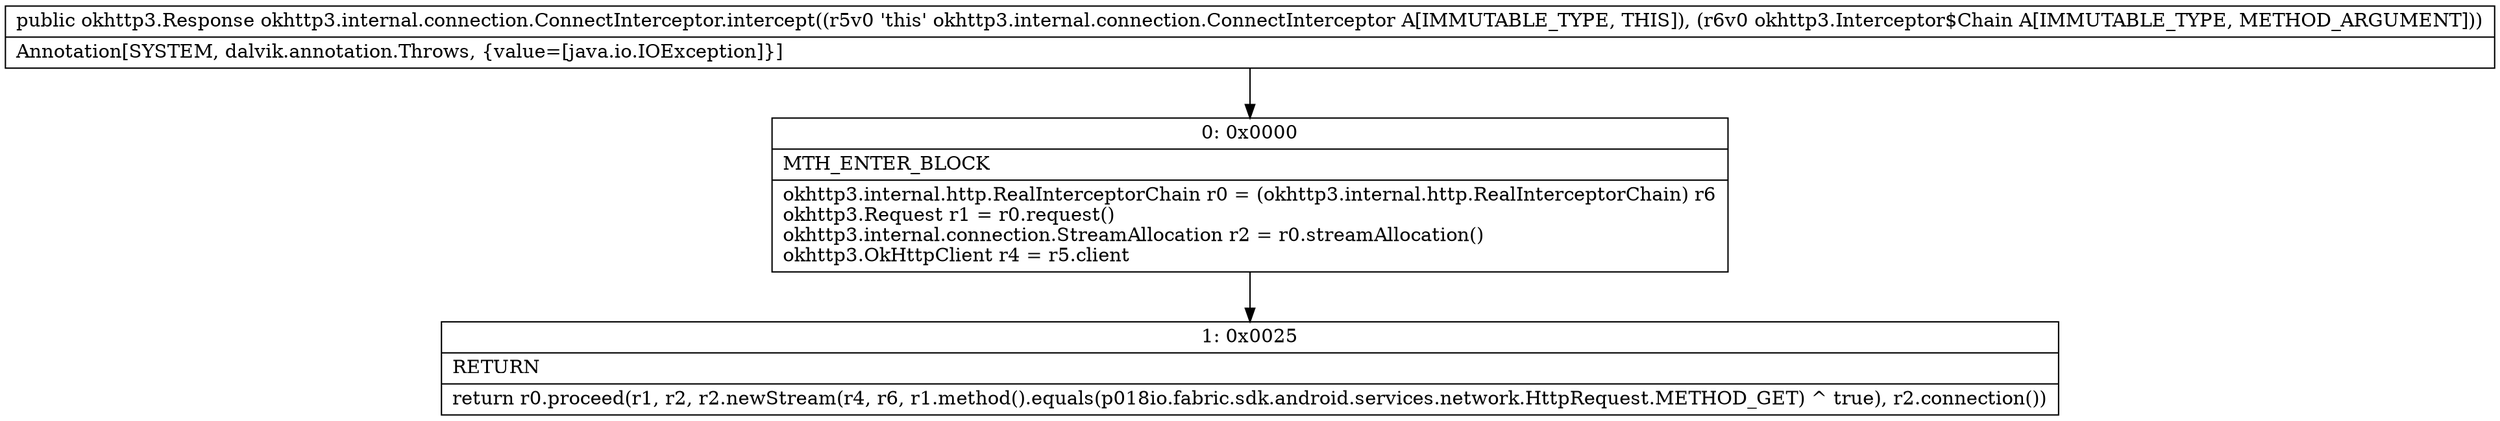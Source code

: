 digraph "CFG forokhttp3.internal.connection.ConnectInterceptor.intercept(Lokhttp3\/Interceptor$Chain;)Lokhttp3\/Response;" {
Node_0 [shape=record,label="{0\:\ 0x0000|MTH_ENTER_BLOCK\l|okhttp3.internal.http.RealInterceptorChain r0 = (okhttp3.internal.http.RealInterceptorChain) r6\lokhttp3.Request r1 = r0.request()\lokhttp3.internal.connection.StreamAllocation r2 = r0.streamAllocation()\lokhttp3.OkHttpClient r4 = r5.client\l}"];
Node_1 [shape=record,label="{1\:\ 0x0025|RETURN\l|return r0.proceed(r1, r2, r2.newStream(r4, r6, r1.method().equals(p018io.fabric.sdk.android.services.network.HttpRequest.METHOD_GET) ^ true), r2.connection())\l}"];
MethodNode[shape=record,label="{public okhttp3.Response okhttp3.internal.connection.ConnectInterceptor.intercept((r5v0 'this' okhttp3.internal.connection.ConnectInterceptor A[IMMUTABLE_TYPE, THIS]), (r6v0 okhttp3.Interceptor$Chain A[IMMUTABLE_TYPE, METHOD_ARGUMENT]))  | Annotation[SYSTEM, dalvik.annotation.Throws, \{value=[java.io.IOException]\}]\l}"];
MethodNode -> Node_0;
Node_0 -> Node_1;
}

